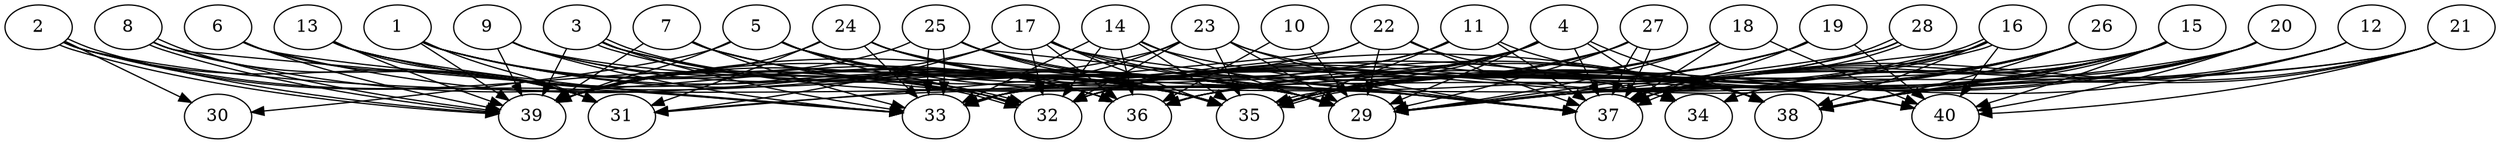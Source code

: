 // DAG automatically generated by daggen at Thu Oct  3 14:06:49 2019
// ./daggen --dot -n 40 --ccr 0.3 --fat 0.9 --regular 0.9 --density 0.9 --mindata 5242880 --maxdata 52428800 
digraph G {
  1 [size="71185067", alpha="0.12", expect_size="21355520"] 
  1 -> 29 [size ="21355520"]
  1 -> 31 [size ="21355520"]
  1 -> 32 [size ="21355520"]
  1 -> 35 [size ="21355520"]
  1 -> 36 [size ="21355520"]
  1 -> 39 [size ="21355520"]
  2 [size="156685653", alpha="0.17", expect_size="47005696"] 
  2 -> 30 [size ="47005696"]
  2 -> 31 [size ="47005696"]
  2 -> 32 [size ="47005696"]
  2 -> 33 [size ="47005696"]
  2 -> 39 [size ="47005696"]
  2 -> 39 [size ="47005696"]
  2 -> 40 [size ="47005696"]
  3 [size="55313067", alpha="0.01", expect_size="16593920"] 
  3 -> 29 [size ="16593920"]
  3 -> 32 [size ="16593920"]
  3 -> 32 [size ="16593920"]
  3 -> 33 [size ="16593920"]
  3 -> 38 [size ="16593920"]
  3 -> 39 [size ="16593920"]
  4 [size="92682240", alpha="0.04", expect_size="27804672"] 
  4 -> 29 [size ="27804672"]
  4 -> 32 [size ="27804672"]
  4 -> 34 [size ="27804672"]
  4 -> 35 [size ="27804672"]
  4 -> 36 [size ="27804672"]
  4 -> 37 [size ="27804672"]
  4 -> 38 [size ="27804672"]
  4 -> 39 [size ="27804672"]
  5 [size="154501120", alpha="0.19", expect_size="46350336"] 
  5 -> 29 [size ="46350336"]
  5 -> 30 [size ="46350336"]
  5 -> 32 [size ="46350336"]
  5 -> 34 [size ="46350336"]
  5 -> 35 [size ="46350336"]
  5 -> 36 [size ="46350336"]
  5 -> 37 [size ="46350336"]
  5 -> 39 [size ="46350336"]
  6 [size="118005760", alpha="0.10", expect_size="35401728"] 
  6 -> 29 [size ="35401728"]
  6 -> 31 [size ="35401728"]
  6 -> 33 [size ="35401728"]
  6 -> 39 [size ="35401728"]
  7 [size="133655893", alpha="0.20", expect_size="40096768"] 
  7 -> 29 [size ="40096768"]
  7 -> 33 [size ="40096768"]
  7 -> 36 [size ="40096768"]
  7 -> 37 [size ="40096768"]
  7 -> 39 [size ="40096768"]
  8 [size="123149653", alpha="0.10", expect_size="36944896"] 
  8 -> 31 [size ="36944896"]
  8 -> 33 [size ="36944896"]
  8 -> 35 [size ="36944896"]
  8 -> 39 [size ="36944896"]
  8 -> 39 [size ="36944896"]
  9 [size="118507520", alpha="0.03", expect_size="35552256"] 
  9 -> 33 [size ="35552256"]
  9 -> 35 [size ="35552256"]
  9 -> 36 [size ="35552256"]
  9 -> 37 [size ="35552256"]
  9 -> 39 [size ="35552256"]
  10 [size="164232533", alpha="0.19", expect_size="49269760"] 
  10 -> 29 [size ="49269760"]
  10 -> 36 [size ="49269760"]
  11 [size="107816960", alpha="0.05", expect_size="32345088"] 
  11 -> 32 [size ="32345088"]
  11 -> 33 [size ="32345088"]
  11 -> 35 [size ="32345088"]
  11 -> 37 [size ="32345088"]
  11 -> 38 [size ="32345088"]
  12 [size="45547520", alpha="0.01", expect_size="13664256"] 
  12 -> 29 [size ="13664256"]
  12 -> 37 [size ="13664256"]
  12 -> 38 [size ="13664256"]
  13 [size="25309867", alpha="0.19", expect_size="7592960"] 
  13 -> 29 [size ="7592960"]
  13 -> 31 [size ="7592960"]
  13 -> 33 [size ="7592960"]
  13 -> 35 [size ="7592960"]
  13 -> 39 [size ="7592960"]
  14 [size="29938347", alpha="0.13", expect_size="8981504"] 
  14 -> 29 [size ="8981504"]
  14 -> 32 [size ="8981504"]
  14 -> 33 [size ="8981504"]
  14 -> 35 [size ="8981504"]
  14 -> 36 [size ="8981504"]
  14 -> 37 [size ="8981504"]
  15 [size="65157120", alpha="0.11", expect_size="19547136"] 
  15 -> 29 [size ="19547136"]
  15 -> 33 [size ="19547136"]
  15 -> 34 [size ="19547136"]
  15 -> 35 [size ="19547136"]
  15 -> 36 [size ="19547136"]
  15 -> 37 [size ="19547136"]
  15 -> 38 [size ="19547136"]
  15 -> 40 [size ="19547136"]
  16 [size="59989333", alpha="0.06", expect_size="17996800"] 
  16 -> 29 [size ="17996800"]
  16 -> 33 [size ="17996800"]
  16 -> 35 [size ="17996800"]
  16 -> 35 [size ="17996800"]
  16 -> 37 [size ="17996800"]
  16 -> 38 [size ="17996800"]
  16 -> 40 [size ="17996800"]
  17 [size="138072747", alpha="0.14", expect_size="41421824"] 
  17 -> 29 [size ="41421824"]
  17 -> 31 [size ="41421824"]
  17 -> 32 [size ="41421824"]
  17 -> 35 [size ="41421824"]
  17 -> 36 [size ="41421824"]
  17 -> 37 [size ="41421824"]
  17 -> 39 [size ="41421824"]
  17 -> 40 [size ="41421824"]
  18 [size="138004480", alpha="0.08", expect_size="41401344"] 
  18 -> 29 [size ="41401344"]
  18 -> 32 [size ="41401344"]
  18 -> 35 [size ="41401344"]
  18 -> 36 [size ="41401344"]
  18 -> 37 [size ="41401344"]
  18 -> 40 [size ="41401344"]
  19 [size="55968427", alpha="0.06", expect_size="16790528"] 
  19 -> 29 [size ="16790528"]
  19 -> 32 [size ="16790528"]
  19 -> 35 [size ="16790528"]
  19 -> 37 [size ="16790528"]
  19 -> 40 [size ="16790528"]
  20 [size="82804053", alpha="0.10", expect_size="24841216"] 
  20 -> 29 [size ="24841216"]
  20 -> 31 [size ="24841216"]
  20 -> 35 [size ="24841216"]
  20 -> 37 [size ="24841216"]
  20 -> 38 [size ="24841216"]
  20 -> 40 [size ="24841216"]
  21 [size="74472107", alpha="0.00", expect_size="22341632"] 
  21 -> 29 [size ="22341632"]
  21 -> 36 [size ="22341632"]
  21 -> 37 [size ="22341632"]
  21 -> 38 [size ="22341632"]
  21 -> 40 [size ="22341632"]
  22 [size="111199573", alpha="0.09", expect_size="33359872"] 
  22 -> 29 [size ="33359872"]
  22 -> 31 [size ="33359872"]
  22 -> 37 [size ="33359872"]
  22 -> 38 [size ="33359872"]
  22 -> 39 [size ="33359872"]
  23 [size="115333120", alpha="0.02", expect_size="34599936"] 
  23 -> 29 [size ="34599936"]
  23 -> 32 [size ="34599936"]
  23 -> 33 [size ="34599936"]
  23 -> 35 [size ="34599936"]
  23 -> 37 [size ="34599936"]
  23 -> 38 [size ="34599936"]
  23 -> 39 [size ="34599936"]
  24 [size="104901973", alpha="0.04", expect_size="31470592"] 
  24 -> 29 [size ="31470592"]
  24 -> 31 [size ="31470592"]
  24 -> 33 [size ="31470592"]
  24 -> 35 [size ="31470592"]
  24 -> 37 [size ="31470592"]
  24 -> 38 [size ="31470592"]
  24 -> 39 [size ="31470592"]
  25 [size="51537920", alpha="0.04", expect_size="15461376"] 
  25 -> 29 [size ="15461376"]
  25 -> 33 [size ="15461376"]
  25 -> 33 [size ="15461376"]
  25 -> 35 [size ="15461376"]
  25 -> 37 [size ="15461376"]
  25 -> 38 [size ="15461376"]
  25 -> 39 [size ="15461376"]
  26 [size="135877973", alpha="0.17", expect_size="40763392"] 
  26 -> 29 [size ="40763392"]
  26 -> 33 [size ="40763392"]
  26 -> 34 [size ="40763392"]
  26 -> 35 [size ="40763392"]
  26 -> 37 [size ="40763392"]
  26 -> 38 [size ="40763392"]
  27 [size="28262400", alpha="0.05", expect_size="8478720"] 
  27 -> 29 [size ="8478720"]
  27 -> 33 [size ="8478720"]
  27 -> 35 [size ="8478720"]
  27 -> 37 [size ="8478720"]
  27 -> 37 [size ="8478720"]
  28 [size="139369813", alpha="0.06", expect_size="41810944"] 
  28 -> 29 [size ="41810944"]
  28 -> 32 [size ="41810944"]
  28 -> 37 [size ="41810944"]
  28 -> 37 [size ="41810944"]
  29 [size="48360107", alpha="0.20", expect_size="14508032"] 
  30 [size="97843200", alpha="0.12", expect_size="29352960"] 
  31 [size="19049813", alpha="0.16", expect_size="5714944"] 
  32 [size="22975147", alpha="0.04", expect_size="6892544"] 
  33 [size="91549013", alpha="0.12", expect_size="27464704"] 
  34 [size="105318400", alpha="0.02", expect_size="31595520"] 
  35 [size="139492693", alpha="0.19", expect_size="41847808"] 
  36 [size="173810347", alpha="0.00", expect_size="52143104"] 
  37 [size="151521280", alpha="0.17", expect_size="45456384"] 
  38 [size="31518720", alpha="0.10", expect_size="9455616"] 
  39 [size="76765867", alpha="0.07", expect_size="23029760"] 
  40 [size="73721173", alpha="0.12", expect_size="22116352"] 
}
